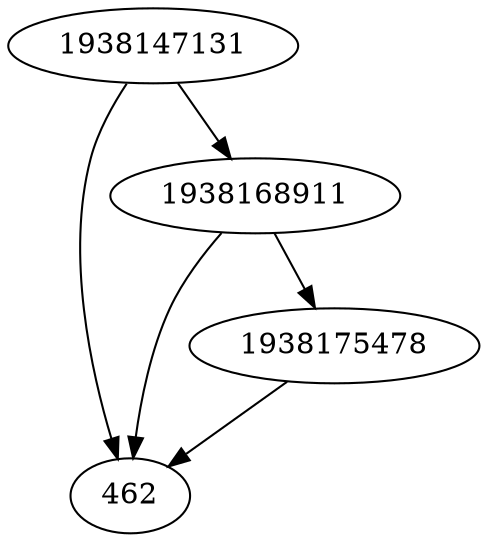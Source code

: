 strict digraph  {
1938147131;
462;
1938175478;
1938168911;
1938147131 -> 462;
1938147131 -> 1938168911;
1938175478 -> 462;
1938168911 -> 462;
1938168911 -> 1938175478;
}
